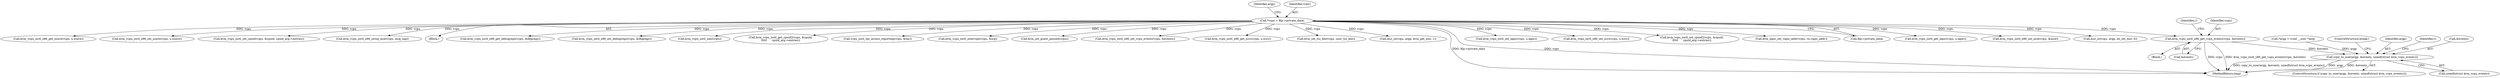 digraph "0_linux_fda4e2e85589191b123d31cdc21fd33ee70f50fd_3@pointer" {
"1000502" [label="(Call,kvm_vcpu_ioctl_x86_get_vcpu_events(vcpu, &events))"];
"1000106" [label="(Call,*vcpu = filp->private_data)"];
"1000511" [label="(Call,copy_to_user(argp, &events, sizeof(struct kvm_vcpu_events)))"];
"1000494" [label="(Call,kvm_vcpu_ioctl_x86_set_mce(vcpu, &mce))"];
"1000510" [label="(ControlStructure,if (copy_to_user(argp, &events, sizeof(struct kvm_vcpu_events))))"];
"1000375" [label="(Call,msr_io(vcpu, argp, do_set_msr, 0))"];
"1000112" [label="(Call,*argp = (void __user *)arg)"];
"1000609" [label="(Call,kvm_vcpu_ioctl_x86_get_xsave(vcpu, u.xsave))"];
"1000656" [label="(Call,kvm_vcpu_ioctl_x86_set_xsave(vcpu, u.xsave))"];
"1000279" [label="(Call,kvm_vcpu_ioctl_set_cpuid(vcpu, &cpuid, cpuid_arg->entries))"];
"1000517" [label="(ControlStructure,break;)"];
"1000473" [label="(Call,kvm_vcpu_ioctl_x86_setup_mce(vcpu, mcg_cap))"];
"1000113" [label="(Identifier,argp)"];
"1000104" [label="(Block,)"];
"1000547" [label="(Call,kvm_vcpu_ioctl_x86_get_debugregs(vcpu, &dbgregs))"];
"1000584" [label="(Call,kvm_vcpu_ioctl_x86_set_debugregs(vcpu, &dbgregs))"];
"1000512" [label="(Identifier,argp)"];
"1000519" [label="(Identifier,r)"];
"1000255" [label="(Call,kvm_vcpu_ioctl_nmi(vcpu))"];
"1000507" [label="(Identifier,r)"];
"1000337" [label="(Call,kvm_vcpu_ioctl_get_cpuid2(vcpu, &cpuid,\n\t\t\t\t\t      cpuid_arg->entries))"];
"1000398" [label="(Call,vcpu_ioctl_tpr_access_reporting(vcpu, &tac))"];
"1000246" [label="(Call,kvm_vcpu_ioctl_interrupt(vcpu, &irq))"];
"1000511" [label="(Call,copy_to_user(argp, &events, sizeof(struct kvm_vcpu_events)))"];
"1000780" [label="(Call,kvm_set_guest_paused(vcpu))"];
"1000502" [label="(Call,kvm_vcpu_ioctl_x86_get_vcpu_events(vcpu, &events))"];
"1000504" [label="(Call,&events)"];
"1000539" [label="(Call,kvm_vcpu_ioctl_x86_set_vcpu_events(vcpu, &events))"];
"1000682" [label="(Call,kvm_vcpu_ioctl_x86_get_xcrs(vcpu, u.xcrs))"];
"1000503" [label="(Identifier,vcpu)"];
"1000759" [label="(Call,kvm_set_tsc_khz(vcpu, user_tsc_khz))"];
"1000366" [label="(Call,msr_io(vcpu, argp, kvm_get_msr, 1))"];
"1000500" [label="(Block,)"];
"1000795" [label="(MethodReturn,long)"];
"1000223" [label="(Call,kvm_vcpu_ioctl_set_lapic(vcpu, u.lapic))"];
"1000515" [label="(Call,sizeof(struct kvm_vcpu_events))"];
"1000729" [label="(Call,kvm_vcpu_ioctl_x86_set_xcrs(vcpu, u.xcrs))"];
"1000107" [label="(Identifier,vcpu)"];
"1000106" [label="(Call,*vcpu = filp->private_data)"];
"1000308" [label="(Call,kvm_vcpu_ioctl_set_cpuid2(vcpu, &cpuid,\n\t\t\t\t\t      cpuid_arg->entries))"];
"1000450" [label="(Call,kvm_lapic_set_vapic_addr(vcpu, va.vapic_addr))"];
"1000513" [label="(Call,&events)"];
"1000108" [label="(Call,filp->private_data)"];
"1000161" [label="(Call,kvm_vcpu_ioctl_get_lapic(vcpu, u.lapic))"];
"1000502" -> "1000500"  [label="AST: "];
"1000502" -> "1000504"  [label="CFG: "];
"1000503" -> "1000502"  [label="AST: "];
"1000504" -> "1000502"  [label="AST: "];
"1000507" -> "1000502"  [label="CFG: "];
"1000502" -> "1000795"  [label="DDG: vcpu"];
"1000502" -> "1000795"  [label="DDG: kvm_vcpu_ioctl_x86_get_vcpu_events(vcpu, &events)"];
"1000106" -> "1000502"  [label="DDG: vcpu"];
"1000502" -> "1000511"  [label="DDG: &events"];
"1000106" -> "1000104"  [label="AST: "];
"1000106" -> "1000108"  [label="CFG: "];
"1000107" -> "1000106"  [label="AST: "];
"1000108" -> "1000106"  [label="AST: "];
"1000113" -> "1000106"  [label="CFG: "];
"1000106" -> "1000795"  [label="DDG: filp->private_data"];
"1000106" -> "1000795"  [label="DDG: vcpu"];
"1000106" -> "1000161"  [label="DDG: vcpu"];
"1000106" -> "1000223"  [label="DDG: vcpu"];
"1000106" -> "1000246"  [label="DDG: vcpu"];
"1000106" -> "1000255"  [label="DDG: vcpu"];
"1000106" -> "1000279"  [label="DDG: vcpu"];
"1000106" -> "1000308"  [label="DDG: vcpu"];
"1000106" -> "1000337"  [label="DDG: vcpu"];
"1000106" -> "1000366"  [label="DDG: vcpu"];
"1000106" -> "1000375"  [label="DDG: vcpu"];
"1000106" -> "1000398"  [label="DDG: vcpu"];
"1000106" -> "1000450"  [label="DDG: vcpu"];
"1000106" -> "1000473"  [label="DDG: vcpu"];
"1000106" -> "1000494"  [label="DDG: vcpu"];
"1000106" -> "1000539"  [label="DDG: vcpu"];
"1000106" -> "1000547"  [label="DDG: vcpu"];
"1000106" -> "1000584"  [label="DDG: vcpu"];
"1000106" -> "1000609"  [label="DDG: vcpu"];
"1000106" -> "1000656"  [label="DDG: vcpu"];
"1000106" -> "1000682"  [label="DDG: vcpu"];
"1000106" -> "1000729"  [label="DDG: vcpu"];
"1000106" -> "1000759"  [label="DDG: vcpu"];
"1000106" -> "1000780"  [label="DDG: vcpu"];
"1000511" -> "1000510"  [label="AST: "];
"1000511" -> "1000515"  [label="CFG: "];
"1000512" -> "1000511"  [label="AST: "];
"1000513" -> "1000511"  [label="AST: "];
"1000515" -> "1000511"  [label="AST: "];
"1000517" -> "1000511"  [label="CFG: "];
"1000519" -> "1000511"  [label="CFG: "];
"1000511" -> "1000795"  [label="DDG: &events"];
"1000511" -> "1000795"  [label="DDG: copy_to_user(argp, &events, sizeof(struct kvm_vcpu_events))"];
"1000511" -> "1000795"  [label="DDG: argp"];
"1000112" -> "1000511"  [label="DDG: argp"];
}
